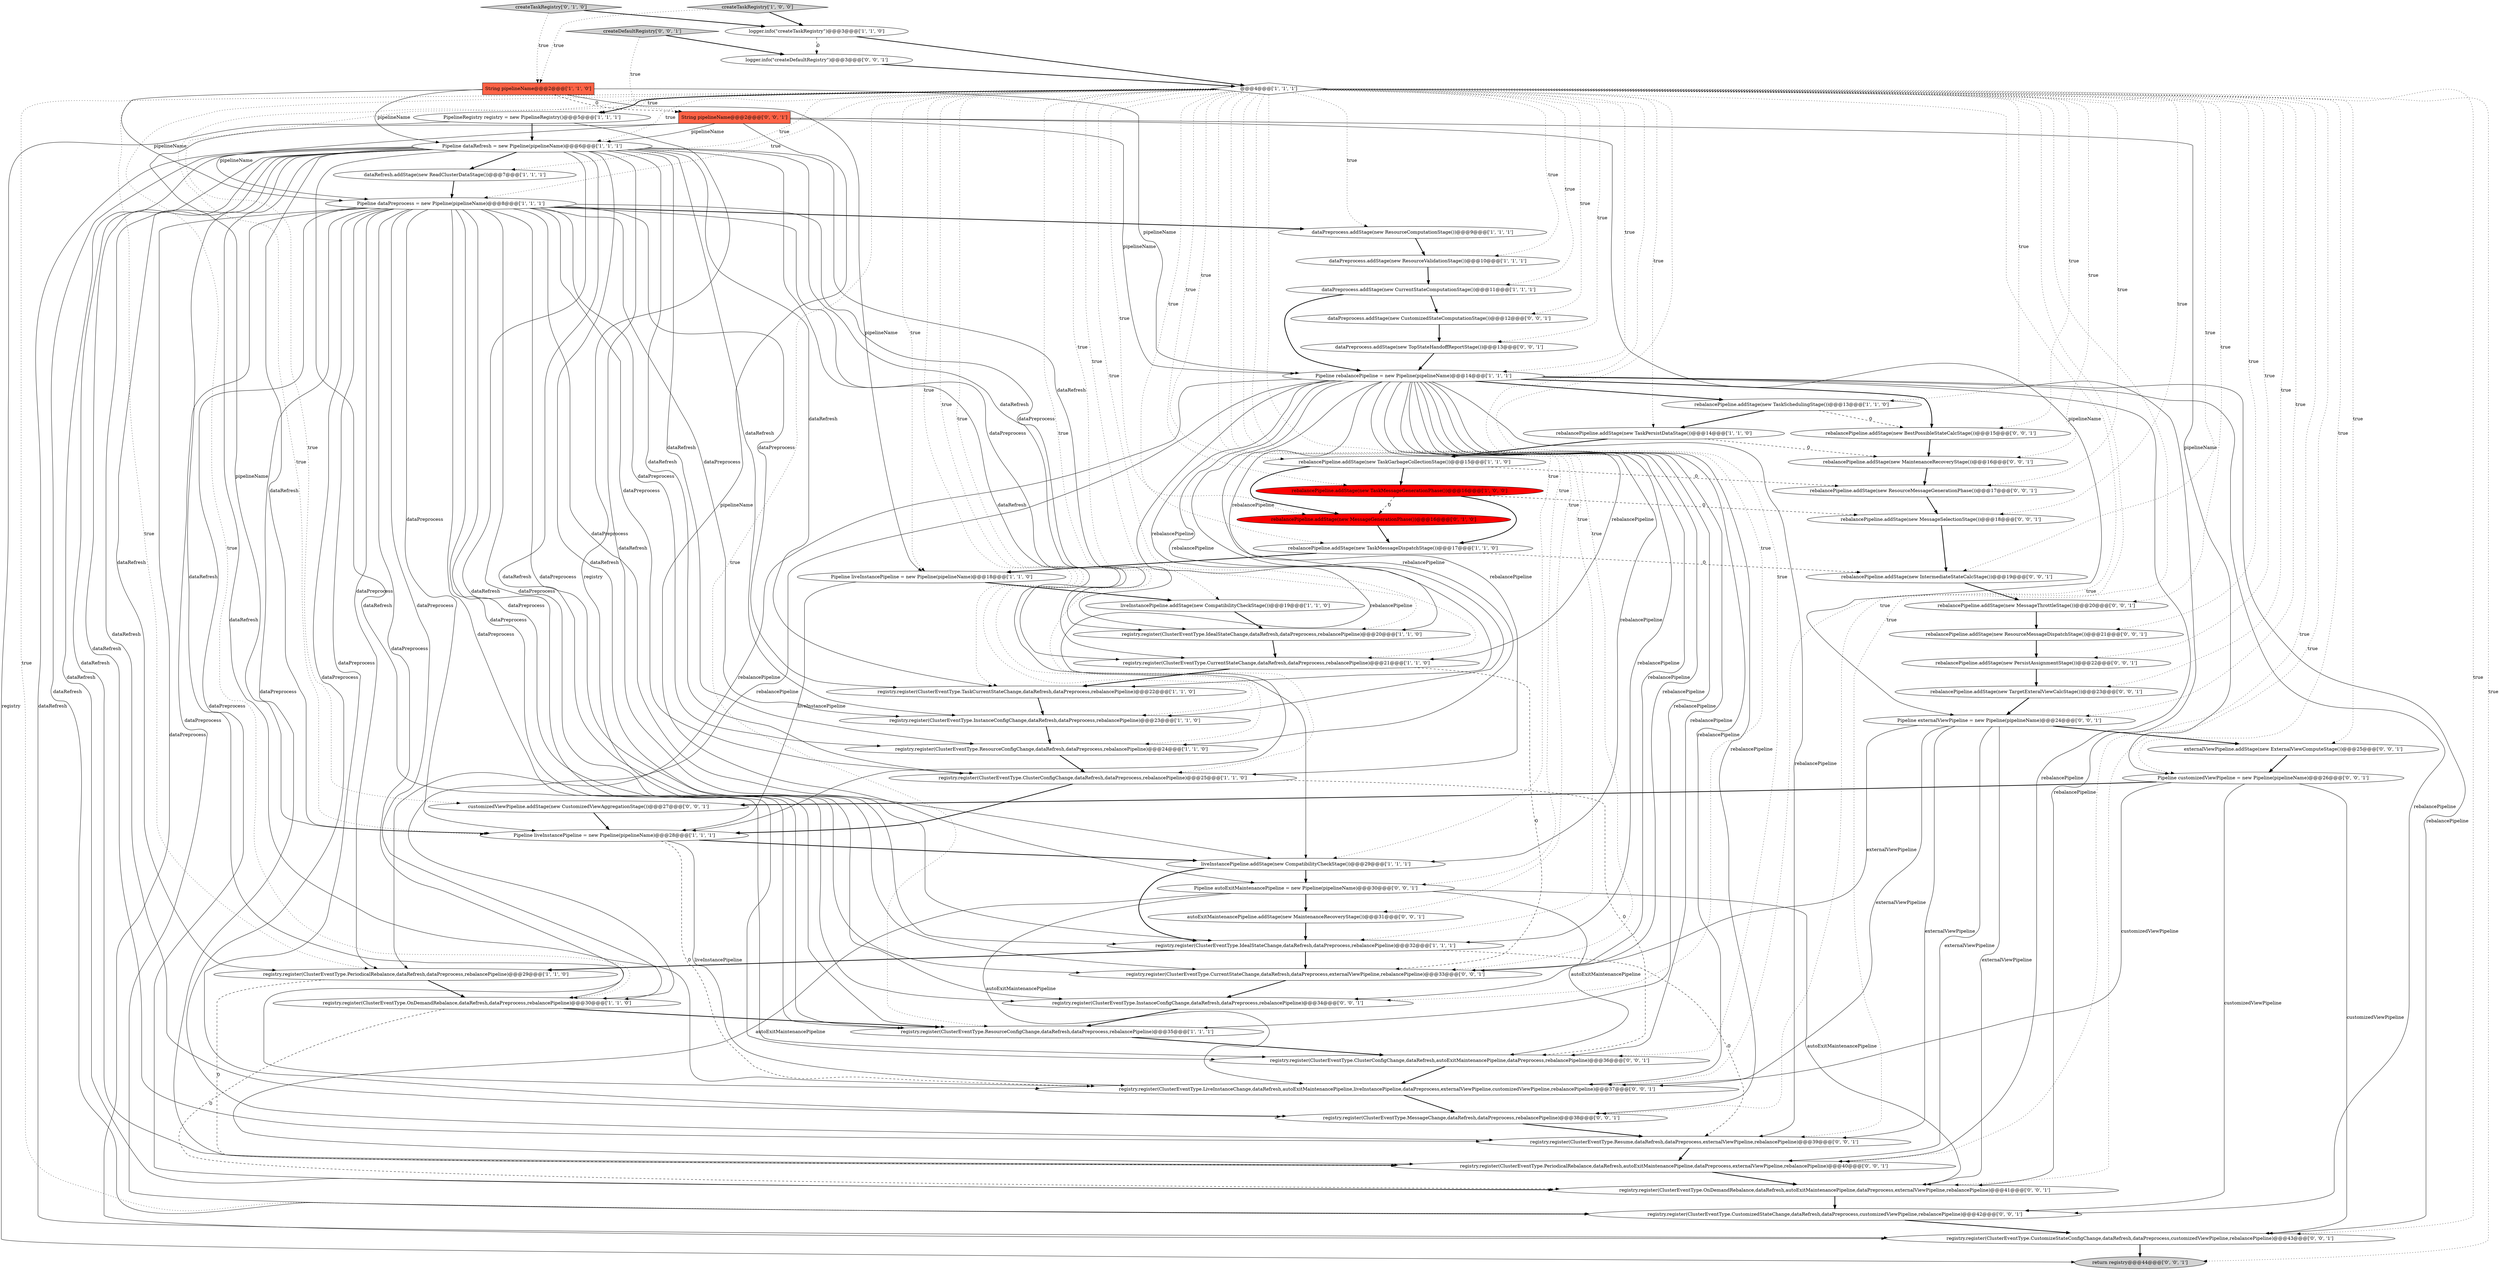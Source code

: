 digraph {
50 [style = filled, label = "customizedViewPipeline.addStage(new CustomizedViewAggregationStage())@@@27@@@['0', '0', '1']", fillcolor = white, shape = ellipse image = "AAA0AAABBB3BBB"];
10 [style = filled, label = "Pipeline rebalancePipeline = new Pipeline(pipelineName)@@@14@@@['1', '1', '1']", fillcolor = white, shape = ellipse image = "AAA0AAABBB1BBB"];
0 [style = filled, label = "registry.register(ClusterEventType.CurrentStateChange,dataRefresh,dataPreprocess,rebalancePipeline)@@@21@@@['1', '1', '0']", fillcolor = white, shape = ellipse image = "AAA0AAABBB1BBB"];
45 [style = filled, label = "registry.register(ClusterEventType.LiveInstanceChange,dataRefresh,autoExitMaintenancePipeline,liveInstancePipeline,dataPreprocess,externalViewPipeline,customizedViewPipeline,rebalancePipeline)@@@37@@@['0', '0', '1']", fillcolor = white, shape = ellipse image = "AAA0AAABBB3BBB"];
54 [style = filled, label = "autoExitMaintenancePipeline.addStage(new MaintenanceRecoveryStage())@@@31@@@['0', '0', '1']", fillcolor = white, shape = ellipse image = "AAA0AAABBB3BBB"];
41 [style = filled, label = "rebalancePipeline.addStage(new BestPossibleStateCalcStage())@@@15@@@['0', '0', '1']", fillcolor = white, shape = ellipse image = "AAA0AAABBB3BBB"];
56 [style = filled, label = "registry.register(ClusterEventType.CustomizedStateChange,dataRefresh,dataPreprocess,customizedViewPipeline,rebalancePipeline)@@@42@@@['0', '0', '1']", fillcolor = white, shape = ellipse image = "AAA0AAABBB3BBB"];
36 [style = filled, label = "rebalancePipeline.addStage(new IntermediateStateCalcStage())@@@19@@@['0', '0', '1']", fillcolor = white, shape = ellipse image = "AAA0AAABBB3BBB"];
61 [style = filled, label = "rebalancePipeline.addStage(new ResourceMessageDispatchStage())@@@21@@@['0', '0', '1']", fillcolor = white, shape = ellipse image = "AAA0AAABBB3BBB"];
12 [style = filled, label = "String pipelineName@@@2@@@['1', '1', '0']", fillcolor = tomato, shape = box image = "AAA0AAABBB1BBB"];
22 [style = filled, label = "registry.register(ClusterEventType.OnDemandRebalance,dataRefresh,dataPreprocess,rebalancePipeline)@@@30@@@['1', '1', '0']", fillcolor = white, shape = ellipse image = "AAA0AAABBB1BBB"];
37 [style = filled, label = "registry.register(ClusterEventType.OnDemandRebalance,dataRefresh,autoExitMaintenancePipeline,dataPreprocess,externalViewPipeline,rebalancePipeline)@@@41@@@['0', '0', '1']", fillcolor = white, shape = ellipse image = "AAA0AAABBB3BBB"];
19 [style = filled, label = "registry.register(ClusterEventType.TaskCurrentStateChange,dataRefresh,dataPreprocess,rebalancePipeline)@@@22@@@['1', '1', '0']", fillcolor = white, shape = ellipse image = "AAA0AAABBB1BBB"];
16 [style = filled, label = "Pipeline liveInstancePipeline = new Pipeline(pipelineName)@@@28@@@['1', '1', '1']", fillcolor = white, shape = ellipse image = "AAA0AAABBB1BBB"];
30 [style = filled, label = "rebalancePipeline.addStage(new TaskGarbageCollectionStage())@@@15@@@['1', '1', '0']", fillcolor = white, shape = ellipse image = "AAA0AAABBB1BBB"];
42 [style = filled, label = "rebalancePipeline.addStage(new MaintenanceRecoveryStage())@@@16@@@['0', '0', '1']", fillcolor = white, shape = ellipse image = "AAA0AAABBB3BBB"];
46 [style = filled, label = "return registry@@@44@@@['0', '0', '1']", fillcolor = lightgray, shape = ellipse image = "AAA0AAABBB3BBB"];
48 [style = filled, label = "Pipeline externalViewPipeline = new Pipeline(pipelineName)@@@24@@@['0', '0', '1']", fillcolor = white, shape = ellipse image = "AAA0AAABBB3BBB"];
28 [style = filled, label = "liveInstancePipeline.addStage(new CompatibilityCheckStage())@@@29@@@['1', '1', '1']", fillcolor = white, shape = ellipse image = "AAA0AAABBB1BBB"];
49 [style = filled, label = "String pipelineName@@@2@@@['0', '0', '1']", fillcolor = tomato, shape = box image = "AAA0AAABBB3BBB"];
53 [style = filled, label = "registry.register(ClusterEventType.InstanceConfigChange,dataRefresh,dataPreprocess,rebalancePipeline)@@@34@@@['0', '0', '1']", fillcolor = white, shape = ellipse image = "AAA0AAABBB3BBB"];
60 [style = filled, label = "Pipeline customizedViewPipeline = new Pipeline(pipelineName)@@@26@@@['0', '0', '1']", fillcolor = white, shape = ellipse image = "AAA0AAABBB3BBB"];
8 [style = filled, label = "registry.register(ClusterEventType.ClusterConfigChange,dataRefresh,dataPreprocess,rebalancePipeline)@@@25@@@['1', '1', '0']", fillcolor = white, shape = ellipse image = "AAA0AAABBB1BBB"];
38 [style = filled, label = "registry.register(ClusterEventType.ClusterConfigChange,dataRefresh,autoExitMaintenancePipeline,dataPreprocess,rebalancePipeline)@@@36@@@['0', '0', '1']", fillcolor = white, shape = ellipse image = "AAA0AAABBB3BBB"];
13 [style = filled, label = "dataPreprocess.addStage(new ResourceValidationStage())@@@10@@@['1', '1', '1']", fillcolor = white, shape = ellipse image = "AAA0AAABBB1BBB"];
18 [style = filled, label = "registry.register(ClusterEventType.ResourceConfigChange,dataRefresh,dataPreprocess,rebalancePipeline)@@@24@@@['1', '1', '0']", fillcolor = white, shape = ellipse image = "AAA0AAABBB1BBB"];
57 [style = filled, label = "rebalancePipeline.addStage(new MessageThrottleStage())@@@20@@@['0', '0', '1']", fillcolor = white, shape = ellipse image = "AAA0AAABBB3BBB"];
31 [style = filled, label = "createTaskRegistry['0', '1', '0']", fillcolor = lightgray, shape = diamond image = "AAA0AAABBB2BBB"];
14 [style = filled, label = "registry.register(ClusterEventType.ResourceConfigChange,dataRefresh,dataPreprocess,rebalancePipeline)@@@35@@@['1', '1', '1']", fillcolor = white, shape = ellipse image = "AAA0AAABBB1BBB"];
5 [style = filled, label = "registry.register(ClusterEventType.PeriodicalRebalance,dataRefresh,dataPreprocess,rebalancePipeline)@@@29@@@['1', '1', '0']", fillcolor = white, shape = ellipse image = "AAA0AAABBB1BBB"];
40 [style = filled, label = "rebalancePipeline.addStage(new TargetExteralViewCalcStage())@@@23@@@['0', '0', '1']", fillcolor = white, shape = ellipse image = "AAA0AAABBB3BBB"];
47 [style = filled, label = "registry.register(ClusterEventType.MessageChange,dataRefresh,dataPreprocess,rebalancePipeline)@@@38@@@['0', '0', '1']", fillcolor = white, shape = ellipse image = "AAA0AAABBB3BBB"];
15 [style = filled, label = "Pipeline dataRefresh = new Pipeline(pipelineName)@@@6@@@['1', '1', '1']", fillcolor = white, shape = ellipse image = "AAA0AAABBB1BBB"];
55 [style = filled, label = "Pipeline autoExitMaintenancePipeline = new Pipeline(pipelineName)@@@30@@@['0', '0', '1']", fillcolor = white, shape = ellipse image = "AAA0AAABBB3BBB"];
58 [style = filled, label = "dataPreprocess.addStage(new TopStateHandoffReportStage())@@@13@@@['0', '0', '1']", fillcolor = white, shape = ellipse image = "AAA0AAABBB3BBB"];
35 [style = filled, label = "registry.register(ClusterEventType.CurrentStateChange,dataRefresh,dataPreprocess,externalViewPipeline,rebalancePipeline)@@@33@@@['0', '0', '1']", fillcolor = white, shape = ellipse image = "AAA0AAABBB3BBB"];
43 [style = filled, label = "registry.register(ClusterEventType.PeriodicalRebalance,dataRefresh,autoExitMaintenancePipeline,dataPreprocess,externalViewPipeline,rebalancePipeline)@@@40@@@['0', '0', '1']", fillcolor = white, shape = ellipse image = "AAA0AAABBB3BBB"];
4 [style = filled, label = "registry.register(ClusterEventType.IdealStateChange,dataRefresh,dataPreprocess,rebalancePipeline)@@@32@@@['1', '1', '1']", fillcolor = white, shape = ellipse image = "AAA0AAABBB1BBB"];
63 [style = filled, label = "createDefaultRegistry['0', '0', '1']", fillcolor = lightgray, shape = diamond image = "AAA0AAABBB3BBB"];
11 [style = filled, label = "rebalancePipeline.addStage(new TaskPersistDataStage())@@@14@@@['1', '1', '0']", fillcolor = white, shape = ellipse image = "AAA0AAABBB1BBB"];
6 [style = filled, label = "dataPreprocess.addStage(new ResourceComputationStage())@@@9@@@['1', '1', '1']", fillcolor = white, shape = ellipse image = "AAA0AAABBB1BBB"];
17 [style = filled, label = "createTaskRegistry['1', '0', '0']", fillcolor = lightgray, shape = diamond image = "AAA0AAABBB1BBB"];
25 [style = filled, label = "dataRefresh.addStage(new ReadClusterDataStage())@@@7@@@['1', '1', '1']", fillcolor = white, shape = ellipse image = "AAA0AAABBB1BBB"];
3 [style = filled, label = "Pipeline dataPreprocess = new Pipeline(pipelineName)@@@8@@@['1', '1', '1']", fillcolor = white, shape = ellipse image = "AAA0AAABBB1BBB"];
21 [style = filled, label = "rebalancePipeline.addStage(new TaskSchedulingStage())@@@13@@@['1', '1', '0']", fillcolor = white, shape = ellipse image = "AAA0AAABBB1BBB"];
32 [style = filled, label = "rebalancePipeline.addStage(new MessageGenerationPhase())@@@16@@@['0', '1', '0']", fillcolor = red, shape = ellipse image = "AAA1AAABBB2BBB"];
9 [style = filled, label = "logger.info(\"createTaskRegistry\")@@@3@@@['1', '1', '0']", fillcolor = white, shape = ellipse image = "AAA0AAABBB1BBB"];
23 [style = filled, label = "registry.register(ClusterEventType.IdealStateChange,dataRefresh,dataPreprocess,rebalancePipeline)@@@20@@@['1', '1', '0']", fillcolor = white, shape = ellipse image = "AAA0AAABBB1BBB"];
39 [style = filled, label = "registry.register(ClusterEventType.Resume,dataRefresh,dataPreprocess,externalViewPipeline,rebalancePipeline)@@@39@@@['0', '0', '1']", fillcolor = white, shape = ellipse image = "AAA0AAABBB3BBB"];
33 [style = filled, label = "logger.info(\"createDefaultRegistry\")@@@3@@@['0', '0', '1']", fillcolor = white, shape = ellipse image = "AAA0AAABBB3BBB"];
20 [style = filled, label = "rebalancePipeline.addStage(new TaskMessageDispatchStage())@@@17@@@['1', '1', '0']", fillcolor = white, shape = ellipse image = "AAA0AAABBB1BBB"];
62 [style = filled, label = "rebalancePipeline.addStage(new PersistAssignmentStage())@@@22@@@['0', '0', '1']", fillcolor = white, shape = ellipse image = "AAA0AAABBB3BBB"];
29 [style = filled, label = "Pipeline liveInstancePipeline = new Pipeline(pipelineName)@@@18@@@['1', '1', '0']", fillcolor = white, shape = ellipse image = "AAA0AAABBB1BBB"];
44 [style = filled, label = "dataPreprocess.addStage(new CustomizedStateComputationStage())@@@12@@@['0', '0', '1']", fillcolor = white, shape = ellipse image = "AAA0AAABBB3BBB"];
26 [style = filled, label = "rebalancePipeline.addStage(new TaskMessageGenerationPhase())@@@16@@@['1', '0', '0']", fillcolor = red, shape = ellipse image = "AAA1AAABBB1BBB"];
24 [style = filled, label = "@@@4@@@['1', '1', '1']", fillcolor = white, shape = diamond image = "AAA0AAABBB1BBB"];
7 [style = filled, label = "liveInstancePipeline.addStage(new CompatibilityCheckStage())@@@19@@@['1', '1', '0']", fillcolor = white, shape = ellipse image = "AAA0AAABBB1BBB"];
52 [style = filled, label = "externalViewPipeline.addStage(new ExternalViewComputeStage())@@@25@@@['0', '0', '1']", fillcolor = white, shape = ellipse image = "AAA0AAABBB3BBB"];
51 [style = filled, label = "registry.register(ClusterEventType.CustomizeStateConfigChange,dataRefresh,dataPreprocess,customizedViewPipeline,rebalancePipeline)@@@43@@@['0', '0', '1']", fillcolor = white, shape = ellipse image = "AAA0AAABBB3BBB"];
34 [style = filled, label = "rebalancePipeline.addStage(new ResourceMessageGenerationPhase())@@@17@@@['0', '0', '1']", fillcolor = white, shape = ellipse image = "AAA0AAABBB3BBB"];
1 [style = filled, label = "registry.register(ClusterEventType.InstanceConfigChange,dataRefresh,dataPreprocess,rebalancePipeline)@@@23@@@['1', '1', '0']", fillcolor = white, shape = ellipse image = "AAA0AAABBB1BBB"];
59 [style = filled, label = "rebalancePipeline.addStage(new MessageSelectionStage())@@@18@@@['0', '0', '1']", fillcolor = white, shape = ellipse image = "AAA0AAABBB3BBB"];
2 [style = filled, label = "PipelineRegistry registry = new PipelineRegistry()@@@5@@@['1', '1', '1']", fillcolor = white, shape = ellipse image = "AAA0AAABBB1BBB"];
27 [style = filled, label = "dataPreprocess.addStage(new CurrentStateComputationStage())@@@11@@@['1', '1', '1']", fillcolor = white, shape = ellipse image = "AAA0AAABBB1BBB"];
55->43 [style = solid, label="autoExitMaintenancePipeline"];
10->18 [style = solid, label="rebalancePipeline"];
8->16 [style = bold, label=""];
24->6 [style = dotted, label="true"];
24->62 [style = dotted, label="true"];
24->25 [style = dotted, label="true"];
15->28 [style = solid, label="dataRefresh"];
31->9 [style = bold, label=""];
15->25 [style = bold, label=""];
55->45 [style = solid, label="autoExitMaintenancePipeline"];
24->4 [style = dotted, label="true"];
24->35 [style = dotted, label="true"];
17->9 [style = bold, label=""];
55->37 [style = solid, label="autoExitMaintenancePipeline"];
27->44 [style = bold, label=""];
3->0 [style = solid, label="dataPreprocess"];
24->43 [style = dotted, label="true"];
3->47 [style = solid, label="dataPreprocess"];
10->8 [style = solid, label="rebalancePipeline"];
10->56 [style = solid, label="rebalancePipeline"];
60->50 [style = bold, label=""];
4->39 [style = dashed, label="0"];
3->1 [style = solid, label="dataPreprocess"];
24->27 [style = dotted, label="true"];
10->41 [style = bold, label=""];
48->43 [style = solid, label="externalViewPipeline"];
10->45 [style = solid, label="rebalancePipeline"];
48->52 [style = bold, label=""];
19->1 [style = bold, label=""];
3->22 [style = solid, label="dataPreprocess"];
52->60 [style = bold, label=""];
24->42 [style = dotted, label="true"];
49->60 [style = solid, label="pipelineName"];
2->15 [style = bold, label=""];
48->37 [style = solid, label="externalViewPipeline"];
37->56 [style = bold, label=""];
24->3 [style = dotted, label="true"];
24->8 [style = dotted, label="true"];
24->57 [style = dotted, label="true"];
62->40 [style = bold, label=""];
24->21 [style = dotted, label="true"];
32->20 [style = bold, label=""];
31->12 [style = dotted, label="true"];
9->24 [style = bold, label=""];
28->55 [style = bold, label=""];
24->5 [style = dotted, label="true"];
49->48 [style = solid, label="pipelineName"];
15->53 [style = solid, label="dataRefresh"];
49->55 [style = solid, label="pipelineName"];
15->14 [style = solid, label="dataRefresh"];
57->61 [style = bold, label=""];
10->23 [style = solid, label="rebalancePipeline"];
0->19 [style = bold, label=""];
10->47 [style = solid, label="rebalancePipeline"];
3->23 [style = solid, label="dataPreprocess"];
15->38 [style = solid, label="dataRefresh"];
25->3 [style = bold, label=""];
30->26 [style = bold, label=""];
15->19 [style = solid, label="dataRefresh"];
16->45 [style = solid, label="liveInstancePipeline"];
3->19 [style = solid, label="dataPreprocess"];
24->60 [style = dotted, label="true"];
14->38 [style = bold, label=""];
38->45 [style = bold, label=""];
15->35 [style = solid, label="dataRefresh"];
60->56 [style = solid, label="customizedViewPipeline"];
10->21 [style = bold, label=""];
47->39 [style = bold, label=""];
10->53 [style = solid, label="rebalancePipeline"];
3->4 [style = solid, label="dataPreprocess"];
29->16 [style = solid, label="liveInstancePipeline"];
24->55 [style = dotted, label="true"];
48->35 [style = solid, label="externalViewPipeline"];
10->5 [style = solid, label="rebalancePipeline"];
24->52 [style = dotted, label="true"];
56->51 [style = bold, label=""];
3->39 [style = solid, label="dataPreprocess"];
34->59 [style = bold, label=""];
24->61 [style = dotted, label="true"];
22->37 [style = dashed, label="0"];
55->38 [style = solid, label="autoExitMaintenancePipeline"];
21->11 [style = bold, label=""];
24->26 [style = dotted, label="true"];
10->4 [style = solid, label="rebalancePipeline"];
60->51 [style = solid, label="customizedViewPipeline"];
12->3 [style = solid, label="pipelineName"];
15->47 [style = solid, label="dataRefresh"];
24->22 [style = dotted, label="true"];
24->59 [style = dotted, label="true"];
7->23 [style = bold, label=""];
24->0 [style = dotted, label="true"];
24->34 [style = dotted, label="true"];
16->45 [style = dashed, label="0"];
5->43 [style = dashed, label="0"];
24->19 [style = dotted, label="true"];
49->15 [style = solid, label="pipelineName"];
3->8 [style = solid, label="dataPreprocess"];
11->42 [style = dashed, label="0"];
0->35 [style = dashed, label="0"];
22->14 [style = bold, label=""];
5->22 [style = bold, label=""];
24->58 [style = dotted, label="true"];
15->5 [style = solid, label="dataRefresh"];
3->56 [style = solid, label="dataPreprocess"];
11->30 [style = bold, label=""];
36->57 [style = bold, label=""];
26->20 [style = bold, label=""];
24->7 [style = dotted, label="true"];
24->18 [style = dotted, label="true"];
24->51 [style = dotted, label="true"];
24->13 [style = dotted, label="true"];
3->53 [style = solid, label="dataPreprocess"];
10->14 [style = solid, label="rebalancePipeline"];
24->32 [style = dotted, label="true"];
24->47 [style = dotted, label="true"];
26->32 [style = dashed, label="0"];
24->39 [style = dotted, label="true"];
24->44 [style = dotted, label="true"];
48->45 [style = solid, label="externalViewPipeline"];
15->45 [style = solid, label="dataRefresh"];
3->6 [style = bold, label=""];
30->32 [style = bold, label=""];
24->30 [style = dotted, label="true"];
15->37 [style = solid, label="dataRefresh"];
30->34 [style = dashed, label="0"];
3->5 [style = solid, label="dataPreprocess"];
3->14 [style = solid, label="dataPreprocess"];
10->38 [style = solid, label="rebalancePipeline"];
23->0 [style = bold, label=""];
24->16 [style = dotted, label="true"];
3->35 [style = solid, label="dataPreprocess"];
15->43 [style = solid, label="dataRefresh"];
3->37 [style = solid, label="dataPreprocess"];
53->14 [style = bold, label=""];
15->0 [style = solid, label="dataRefresh"];
24->11 [style = dotted, label="true"];
13->27 [style = bold, label=""];
15->22 [style = solid, label="dataRefresh"];
24->23 [style = dotted, label="true"];
17->12 [style = dotted, label="true"];
15->8 [style = solid, label="dataRefresh"];
10->19 [style = solid, label="rebalancePipeline"];
58->10 [style = bold, label=""];
33->24 [style = bold, label=""];
63->49 [style = dotted, label="true"];
6->13 [style = bold, label=""];
27->10 [style = bold, label=""];
15->39 [style = solid, label="dataRefresh"];
24->20 [style = dotted, label="true"];
10->28 [style = solid, label="rebalancePipeline"];
24->48 [style = dotted, label="true"];
24->45 [style = dotted, label="true"];
2->14 [style = solid, label="registry"];
18->8 [style = bold, label=""];
24->46 [style = dotted, label="true"];
2->46 [style = solid, label="registry"];
10->0 [style = solid, label="rebalancePipeline"];
24->40 [style = dotted, label="true"];
3->16 [style = solid, label="dataPreprocess"];
15->56 [style = solid, label="dataRefresh"];
4->5 [style = bold, label=""];
24->36 [style = dotted, label="true"];
61->62 [style = bold, label=""];
15->18 [style = solid, label="dataRefresh"];
35->53 [style = bold, label=""];
12->15 [style = solid, label="pipelineName"];
24->53 [style = dotted, label="true"];
10->39 [style = solid, label="rebalancePipeline"];
15->1 [style = solid, label="dataRefresh"];
42->34 [style = bold, label=""];
4->35 [style = bold, label=""];
24->1 [style = dotted, label="true"];
24->41 [style = dotted, label="true"];
26->59 [style = dashed, label="0"];
63->33 [style = bold, label=""];
40->48 [style = bold, label=""];
24->2 [style = bold, label=""];
24->14 [style = dotted, label="true"];
20->29 [style = bold, label=""];
3->43 [style = solid, label="dataPreprocess"];
10->51 [style = solid, label="rebalancePipeline"];
24->56 [style = dotted, label="true"];
24->29 [style = dotted, label="true"];
15->4 [style = solid, label="dataRefresh"];
8->38 [style = dashed, label="0"];
39->43 [style = bold, label=""];
12->10 [style = solid, label="pipelineName"];
50->16 [style = bold, label=""];
10->35 [style = solid, label="rebalancePipeline"];
15->16 [style = solid, label="dataRefresh"];
49->10 [style = solid, label="pipelineName"];
1->18 [style = bold, label=""];
43->37 [style = bold, label=""];
54->4 [style = bold, label=""];
24->28 [style = dotted, label="true"];
51->46 [style = bold, label=""];
15->23 [style = solid, label="dataRefresh"];
9->33 [style = dashed, label="0"];
60->45 [style = solid, label="customizedViewPipeline"];
24->10 [style = dotted, label="true"];
24->50 [style = dotted, label="true"];
3->38 [style = solid, label="dataPreprocess"];
49->16 [style = solid, label="pipelineName"];
24->38 [style = dotted, label="true"];
3->18 [style = solid, label="dataPreprocess"];
16->28 [style = bold, label=""];
10->22 [style = solid, label="rebalancePipeline"];
10->1 [style = solid, label="rebalancePipeline"];
21->41 [style = dashed, label="0"];
20->36 [style = dashed, label="0"];
10->37 [style = solid, label="rebalancePipeline"];
3->51 [style = solid, label="dataPreprocess"];
24->15 [style = dotted, label="true"];
24->37 [style = dotted, label="true"];
10->16 [style = solid, label="rebalancePipeline"];
10->43 [style = solid, label="rebalancePipeline"];
45->47 [style = bold, label=""];
3->28 [style = solid, label="dataPreprocess"];
29->7 [style = bold, label=""];
48->39 [style = solid, label="externalViewPipeline"];
59->36 [style = bold, label=""];
24->54 [style = dotted, label="true"];
44->58 [style = bold, label=""];
24->2 [style = dotted, label="true"];
55->54 [style = bold, label=""];
15->51 [style = solid, label="dataRefresh"];
12->29 [style = solid, label="pipelineName"];
49->3 [style = solid, label="pipelineName"];
12->49 [style = dashed, label="0"];
28->4 [style = bold, label=""];
3->45 [style = solid, label="dataPreprocess"];
41->42 [style = bold, label=""];
}
